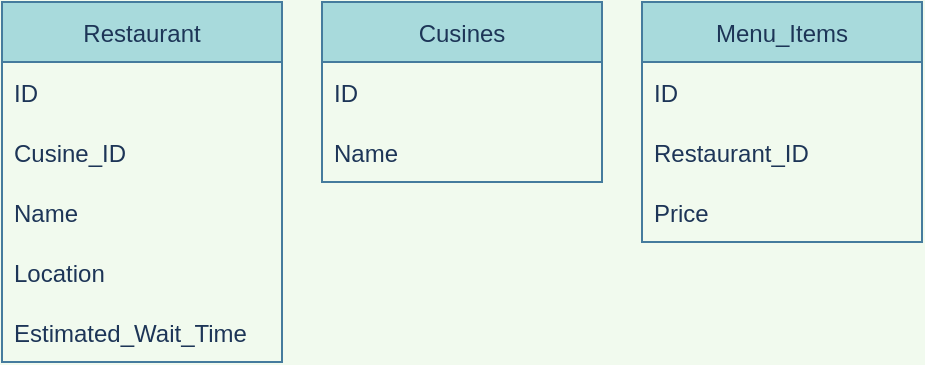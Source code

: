 <mxfile version="15.6.5" type="device"><diagram id="0_PUDpepEhHHxYL2ET27" name="Page-1"><mxGraphModel dx="1042" dy="672" grid="1" gridSize="10" guides="1" tooltips="1" connect="1" arrows="1" fold="1" page="1" pageScale="1" pageWidth="850" pageHeight="1100" background="#F1FAEE" math="0" shadow="0"><root><mxCell id="0"/><mxCell id="1" parent="0"/><mxCell id="xnrF3tZn13OeKGEjvHOW-14" value="Restaurant" style="swimlane;fontStyle=0;childLayout=stackLayout;horizontal=1;startSize=30;horizontalStack=0;resizeParent=1;resizeParentMax=0;resizeLast=0;collapsible=1;marginBottom=0;rounded=0;sketch=0;fontColor=#1D3557;strokeColor=#457B9D;fillColor=#A8DADC;" vertex="1" parent="1"><mxGeometry x="40" y="40" width="140" height="180" as="geometry"/></mxCell><mxCell id="xnrF3tZn13OeKGEjvHOW-15" value="ID" style="text;strokeColor=none;fillColor=none;align=left;verticalAlign=middle;spacingLeft=4;spacingRight=4;overflow=hidden;points=[[0,0.5],[1,0.5]];portConstraint=eastwest;rotatable=0;rounded=0;sketch=0;fontColor=#1D3557;" vertex="1" parent="xnrF3tZn13OeKGEjvHOW-14"><mxGeometry y="30" width="140" height="30" as="geometry"/></mxCell><mxCell id="xnrF3tZn13OeKGEjvHOW-16" value="Cusine_ID" style="text;strokeColor=none;fillColor=none;align=left;verticalAlign=middle;spacingLeft=4;spacingRight=4;overflow=hidden;points=[[0,0.5],[1,0.5]];portConstraint=eastwest;rotatable=0;rounded=0;sketch=0;fontColor=#1D3557;" vertex="1" parent="xnrF3tZn13OeKGEjvHOW-14"><mxGeometry y="60" width="140" height="30" as="geometry"/></mxCell><mxCell id="xnrF3tZn13OeKGEjvHOW-17" value="Name" style="text;strokeColor=none;fillColor=none;align=left;verticalAlign=middle;spacingLeft=4;spacingRight=4;overflow=hidden;points=[[0,0.5],[1,0.5]];portConstraint=eastwest;rotatable=0;rounded=0;sketch=0;fontColor=#1D3557;" vertex="1" parent="xnrF3tZn13OeKGEjvHOW-14"><mxGeometry y="90" width="140" height="30" as="geometry"/></mxCell><mxCell id="xnrF3tZn13OeKGEjvHOW-18" value="Location" style="text;strokeColor=none;fillColor=none;align=left;verticalAlign=middle;spacingLeft=4;spacingRight=4;overflow=hidden;points=[[0,0.5],[1,0.5]];portConstraint=eastwest;rotatable=0;rounded=0;sketch=0;fontColor=#1D3557;" vertex="1" parent="xnrF3tZn13OeKGEjvHOW-14"><mxGeometry y="120" width="140" height="30" as="geometry"/></mxCell><mxCell id="xnrF3tZn13OeKGEjvHOW-24" value="Estimated_Wait_Time" style="text;strokeColor=none;fillColor=none;align=left;verticalAlign=middle;spacingLeft=4;spacingRight=4;overflow=hidden;points=[[0,0.5],[1,0.5]];portConstraint=eastwest;rotatable=0;rounded=0;sketch=0;fontColor=#1D3557;" vertex="1" parent="xnrF3tZn13OeKGEjvHOW-14"><mxGeometry y="150" width="140" height="30" as="geometry"/></mxCell><mxCell id="xnrF3tZn13OeKGEjvHOW-19" value="Cusines" style="swimlane;fontStyle=0;childLayout=stackLayout;horizontal=1;startSize=30;horizontalStack=0;resizeParent=1;resizeParentMax=0;resizeLast=0;collapsible=1;marginBottom=0;rounded=0;sketch=0;fontColor=#1D3557;strokeColor=#457B9D;fillColor=#A8DADC;" vertex="1" parent="1"><mxGeometry x="200" y="40" width="140" height="90" as="geometry"/></mxCell><mxCell id="xnrF3tZn13OeKGEjvHOW-20" value="ID" style="text;strokeColor=none;fillColor=none;align=left;verticalAlign=middle;spacingLeft=4;spacingRight=4;overflow=hidden;points=[[0,0.5],[1,0.5]];portConstraint=eastwest;rotatable=0;rounded=0;sketch=0;fontColor=#1D3557;" vertex="1" parent="xnrF3tZn13OeKGEjvHOW-19"><mxGeometry y="30" width="140" height="30" as="geometry"/></mxCell><mxCell id="xnrF3tZn13OeKGEjvHOW-21" value="Name" style="text;strokeColor=none;fillColor=none;align=left;verticalAlign=middle;spacingLeft=4;spacingRight=4;overflow=hidden;points=[[0,0.5],[1,0.5]];portConstraint=eastwest;rotatable=0;rounded=0;sketch=0;fontColor=#1D3557;" vertex="1" parent="xnrF3tZn13OeKGEjvHOW-19"><mxGeometry y="60" width="140" height="30" as="geometry"/></mxCell><mxCell id="xnrF3tZn13OeKGEjvHOW-25" value="Menu_Items" style="swimlane;fontStyle=0;childLayout=stackLayout;horizontal=1;startSize=30;horizontalStack=0;resizeParent=1;resizeParentMax=0;resizeLast=0;collapsible=1;marginBottom=0;rounded=0;sketch=0;fontColor=#1D3557;strokeColor=#457B9D;fillColor=#A8DADC;" vertex="1" parent="1"><mxGeometry x="360" y="40" width="140" height="120" as="geometry"/></mxCell><mxCell id="xnrF3tZn13OeKGEjvHOW-26" value="ID" style="text;strokeColor=none;fillColor=none;align=left;verticalAlign=middle;spacingLeft=4;spacingRight=4;overflow=hidden;points=[[0,0.5],[1,0.5]];portConstraint=eastwest;rotatable=0;rounded=0;sketch=0;fontColor=#1D3557;" vertex="1" parent="xnrF3tZn13OeKGEjvHOW-25"><mxGeometry y="30" width="140" height="30" as="geometry"/></mxCell><mxCell id="xnrF3tZn13OeKGEjvHOW-27" value="Restaurant_ID" style="text;strokeColor=none;fillColor=none;align=left;verticalAlign=middle;spacingLeft=4;spacingRight=4;overflow=hidden;points=[[0,0.5],[1,0.5]];portConstraint=eastwest;rotatable=0;rounded=0;sketch=0;fontColor=#1D3557;" vertex="1" parent="xnrF3tZn13OeKGEjvHOW-25"><mxGeometry y="60" width="140" height="30" as="geometry"/></mxCell><mxCell id="xnrF3tZn13OeKGEjvHOW-28" value="Price" style="text;strokeColor=none;fillColor=none;align=left;verticalAlign=middle;spacingLeft=4;spacingRight=4;overflow=hidden;points=[[0,0.5],[1,0.5]];portConstraint=eastwest;rotatable=0;rounded=0;sketch=0;fontColor=#1D3557;" vertex="1" parent="xnrF3tZn13OeKGEjvHOW-25"><mxGeometry y="90" width="140" height="30" as="geometry"/></mxCell></root></mxGraphModel></diagram></mxfile>